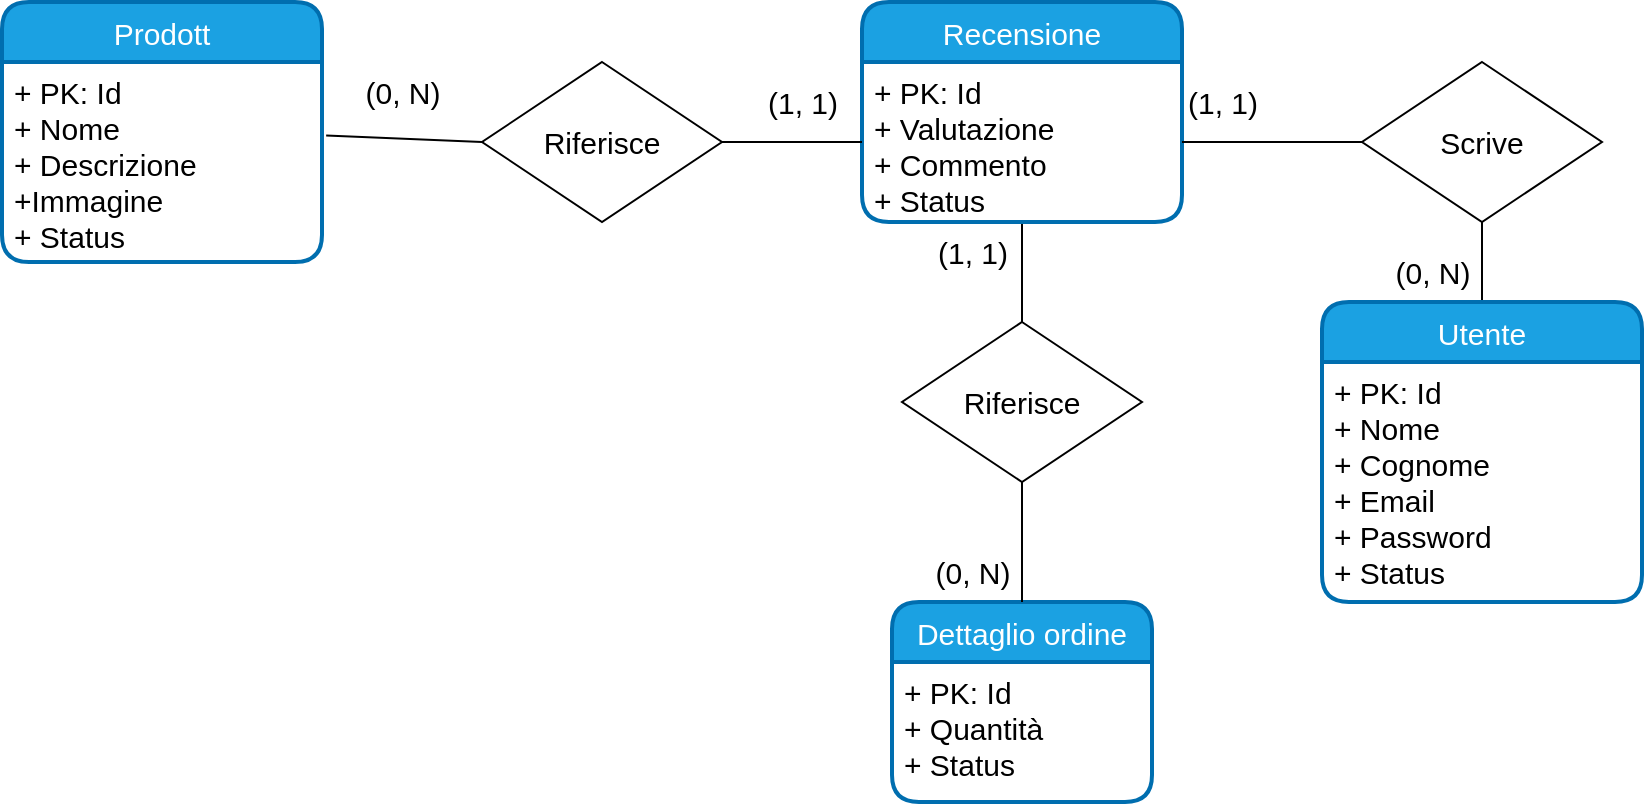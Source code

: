 <mxfile>
    <diagram id="cboHjdcMB1ezGCUmPMFJ" name="Page-1">
        <mxGraphModel dx="2868" dy="565" grid="1" gridSize="10" guides="1" tooltips="1" connect="1" arrows="1" fold="1" page="1" pageScale="1" pageWidth="827" pageHeight="1169" math="0" shadow="0">
            <root>
                <mxCell id="0"/>
                <mxCell id="1" parent="0"/>
                <mxCell id="2" value="Dettaglio ordine" style="swimlane;childLayout=stackLayout;horizontal=1;startSize=30;horizontalStack=0;rounded=1;fontSize=15;fontStyle=0;strokeWidth=2;resizeParent=0;resizeLast=1;shadow=0;dashed=0;align=center;fillColor=#1ba1e2;fontColor=#ffffff;strokeColor=#006EAF;" parent="1" vertex="1">
                    <mxGeometry x="-685" y="390" width="130" height="100" as="geometry"/>
                </mxCell>
                <mxCell id="3" value="+ PK: Id&#10;+ Quantità&#10;+ Status&#10;&#10;" style="align=left;strokeColor=none;fillColor=none;spacingLeft=4;fontSize=15;verticalAlign=top;resizable=0;rotatable=0;part=1;" parent="2" vertex="1">
                    <mxGeometry y="30" width="130" height="70" as="geometry"/>
                </mxCell>
                <mxCell id="8" style="edgeStyle=none;html=1;endArrow=none;endFill=0;entryX=0.5;entryY=0;entryDx=0;entryDy=0;fontSize=15;exitX=0.5;exitY=1;exitDx=0;exitDy=0;" parent="1" source="10" target="12" edge="1">
                    <mxGeometry relative="1" as="geometry">
                        <mxPoint x="-760" y="550" as="targetPoint"/>
                        <Array as="points"/>
                        <mxPoint x="-700" y="75" as="sourcePoint"/>
                    </mxGeometry>
                </mxCell>
                <mxCell id="9" value="Recensione" style="swimlane;childLayout=stackLayout;horizontal=1;startSize=30;horizontalStack=0;rounded=1;fontSize=15;fontStyle=0;strokeWidth=2;resizeParent=0;resizeLast=1;shadow=0;dashed=0;align=center;fillColor=#1ba1e2;fontColor=#ffffff;strokeColor=#006EAF;" parent="1" vertex="1">
                    <mxGeometry x="-700" y="90" width="160" height="110" as="geometry"/>
                </mxCell>
                <mxCell id="10" value="+ PK: Id&#10;+ Valutazione&#10;+ Commento&#10;+ Status&#10;&#10;" style="align=left;strokeColor=none;fillColor=none;spacingLeft=4;fontSize=15;verticalAlign=top;resizable=0;rotatable=0;part=1;" parent="9" vertex="1">
                    <mxGeometry y="30" width="160" height="80" as="geometry"/>
                </mxCell>
                <mxCell id="11" style="edgeStyle=none;html=1;entryX=0.5;entryY=0;entryDx=0;entryDy=0;endArrow=none;endFill=0;fontSize=15;" parent="1" source="12" target="2" edge="1">
                    <mxGeometry relative="1" as="geometry"/>
                </mxCell>
                <mxCell id="12" value="Riferisce" style="rhombus;whiteSpace=wrap;html=1;fontSize=15;" parent="1" vertex="1">
                    <mxGeometry x="-680" y="250" width="120" height="80" as="geometry"/>
                </mxCell>
                <mxCell id="13" value="(1, 1)" style="text;html=1;align=center;verticalAlign=middle;resizable=0;points=[];autosize=1;strokeColor=none;fillColor=none;fontSize=15;" parent="1" vertex="1">
                    <mxGeometry x="-550" y="125" width="60" height="30" as="geometry"/>
                </mxCell>
                <mxCell id="14" value="(1, 1)" style="text;html=1;align=center;verticalAlign=middle;resizable=0;points=[];autosize=1;strokeColor=none;fillColor=none;fontSize=15;" parent="1" vertex="1">
                    <mxGeometry x="-675" y="200" width="60" height="30" as="geometry"/>
                </mxCell>
                <mxCell id="15" value="(0, N)" style="text;html=1;align=center;verticalAlign=middle;resizable=0;points=[];autosize=1;strokeColor=none;fillColor=none;fontSize=15;" parent="1" vertex="1">
                    <mxGeometry x="-675" y="360" width="60" height="30" as="geometry"/>
                </mxCell>
                <mxCell id="27" style="edgeStyle=none;html=1;exitX=1;exitY=0.5;exitDx=0;exitDy=0;entryX=0;entryY=0.5;entryDx=0;entryDy=0;endArrow=none;endFill=0;fontSize=15;" parent="1" source="10" target="28" edge="1">
                    <mxGeometry relative="1" as="geometry">
                        <mxPoint x="-380" y="155" as="targetPoint"/>
                    </mxGeometry>
                </mxCell>
                <mxCell id="29" style="edgeStyle=none;html=1;exitX=0.5;exitY=1;exitDx=0;exitDy=0;endArrow=none;endFill=0;entryX=0.5;entryY=0;entryDx=0;entryDy=0;fontSize=15;" parent="1" source="28" target="30" edge="1">
                    <mxGeometry relative="1" as="geometry">
                        <mxPoint x="-390" y="280" as="targetPoint"/>
                    </mxGeometry>
                </mxCell>
                <mxCell id="28" value="Scrive" style="rhombus;whiteSpace=wrap;html=1;fontSize=15;" parent="1" vertex="1">
                    <mxGeometry x="-450" y="120" width="120" height="80" as="geometry"/>
                </mxCell>
                <mxCell id="30" value="Utente" style="swimlane;childLayout=stackLayout;horizontal=1;startSize=30;horizontalStack=0;rounded=1;fontSize=15;fontStyle=0;strokeWidth=2;resizeParent=0;resizeLast=1;shadow=0;dashed=0;align=center;fillColor=#1ba1e2;fontColor=#ffffff;strokeColor=#006EAF;" parent="1" vertex="1">
                    <mxGeometry x="-470" y="240" width="160" height="150" as="geometry"/>
                </mxCell>
                <mxCell id="31" value="+ PK: Id&#10;+ Nome&#10;+ Cognome&#10;+ Email&#10;+ Password&#10;+ Status" style="align=left;strokeColor=none;fillColor=none;spacingLeft=4;fontSize=15;verticalAlign=top;resizable=0;rotatable=0;part=1;" parent="30" vertex="1">
                    <mxGeometry y="30" width="160" height="120" as="geometry"/>
                </mxCell>
                <mxCell id="32" value="(0, N)" style="text;html=1;align=center;verticalAlign=middle;resizable=0;points=[];autosize=1;strokeColor=none;fillColor=none;fontSize=15;" parent="1" vertex="1">
                    <mxGeometry x="-445" y="210" width="60" height="30" as="geometry"/>
                </mxCell>
                <mxCell id="33" value="Prodott" style="swimlane;childLayout=stackLayout;horizontal=1;startSize=30;horizontalStack=0;rounded=1;fontSize=15;fontStyle=0;strokeWidth=2;resizeParent=0;resizeLast=1;shadow=0;dashed=0;align=center;fillColor=#1ba1e2;fontColor=#ffffff;strokeColor=#006EAF;" vertex="1" parent="1">
                    <mxGeometry x="-1130" y="90" width="160" height="130" as="geometry"/>
                </mxCell>
                <mxCell id="34" value="+ PK: Id&#10;+ Nome&#10;+ Descrizione&#10;+Immagine&#10;+ Status&#10;&#10;" style="align=left;strokeColor=none;fillColor=none;spacingLeft=4;fontSize=15;verticalAlign=top;resizable=0;rotatable=0;part=1;" vertex="1" parent="33">
                    <mxGeometry y="30" width="160" height="100" as="geometry"/>
                </mxCell>
                <mxCell id="36" style="edgeStyle=none;html=1;exitX=1;exitY=0.5;exitDx=0;exitDy=0;entryX=0;entryY=0.5;entryDx=0;entryDy=0;endArrow=none;endFill=0;" edge="1" parent="1" source="35" target="10">
                    <mxGeometry relative="1" as="geometry"/>
                </mxCell>
                <mxCell id="37" style="edgeStyle=none;html=1;exitX=0;exitY=0.5;exitDx=0;exitDy=0;entryX=1.013;entryY=0.368;entryDx=0;entryDy=0;endArrow=none;endFill=0;entryPerimeter=0;" edge="1" parent="1" source="35" target="34">
                    <mxGeometry relative="1" as="geometry"/>
                </mxCell>
                <mxCell id="35" value="Riferisce" style="rhombus;whiteSpace=wrap;html=1;fontSize=15;" vertex="1" parent="1">
                    <mxGeometry x="-890" y="120" width="120" height="80" as="geometry"/>
                </mxCell>
                <mxCell id="38" value="(1, 1)" style="text;html=1;align=center;verticalAlign=middle;resizable=0;points=[];autosize=1;strokeColor=none;fillColor=none;fontSize=15;" vertex="1" parent="1">
                    <mxGeometry x="-760" y="125" width="60" height="30" as="geometry"/>
                </mxCell>
                <mxCell id="40" value="(0, N)" style="text;html=1;align=center;verticalAlign=middle;resizable=0;points=[];autosize=1;strokeColor=none;fillColor=none;fontSize=15;" vertex="1" parent="1">
                    <mxGeometry x="-960" y="120" width="60" height="30" as="geometry"/>
                </mxCell>
            </root>
        </mxGraphModel>
    </diagram>
</mxfile>